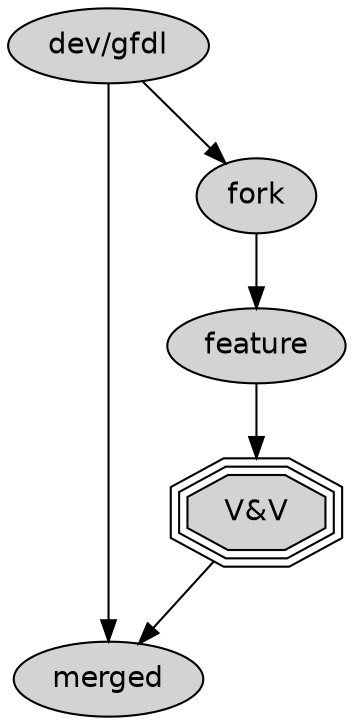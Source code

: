 digraph mom_pr {
    node [
        style = filled,
        fontname = helvetica
    ]

    concentrate = true
    bgcolor = transparent
    rankdir = TB

    subgraph main {
        master [label="dev/gfdl"]
        master -> merged
    }

    subgraph branch {
        v_and_v [
            label = "V&V",
            shape = tripleoctagon,
            pencolor = red,
        ]
        master -> fork [weight=0]
        fork -> feature
        feature -> v_and_v
        v_and_v -> merged [weight=0]
    }
}
